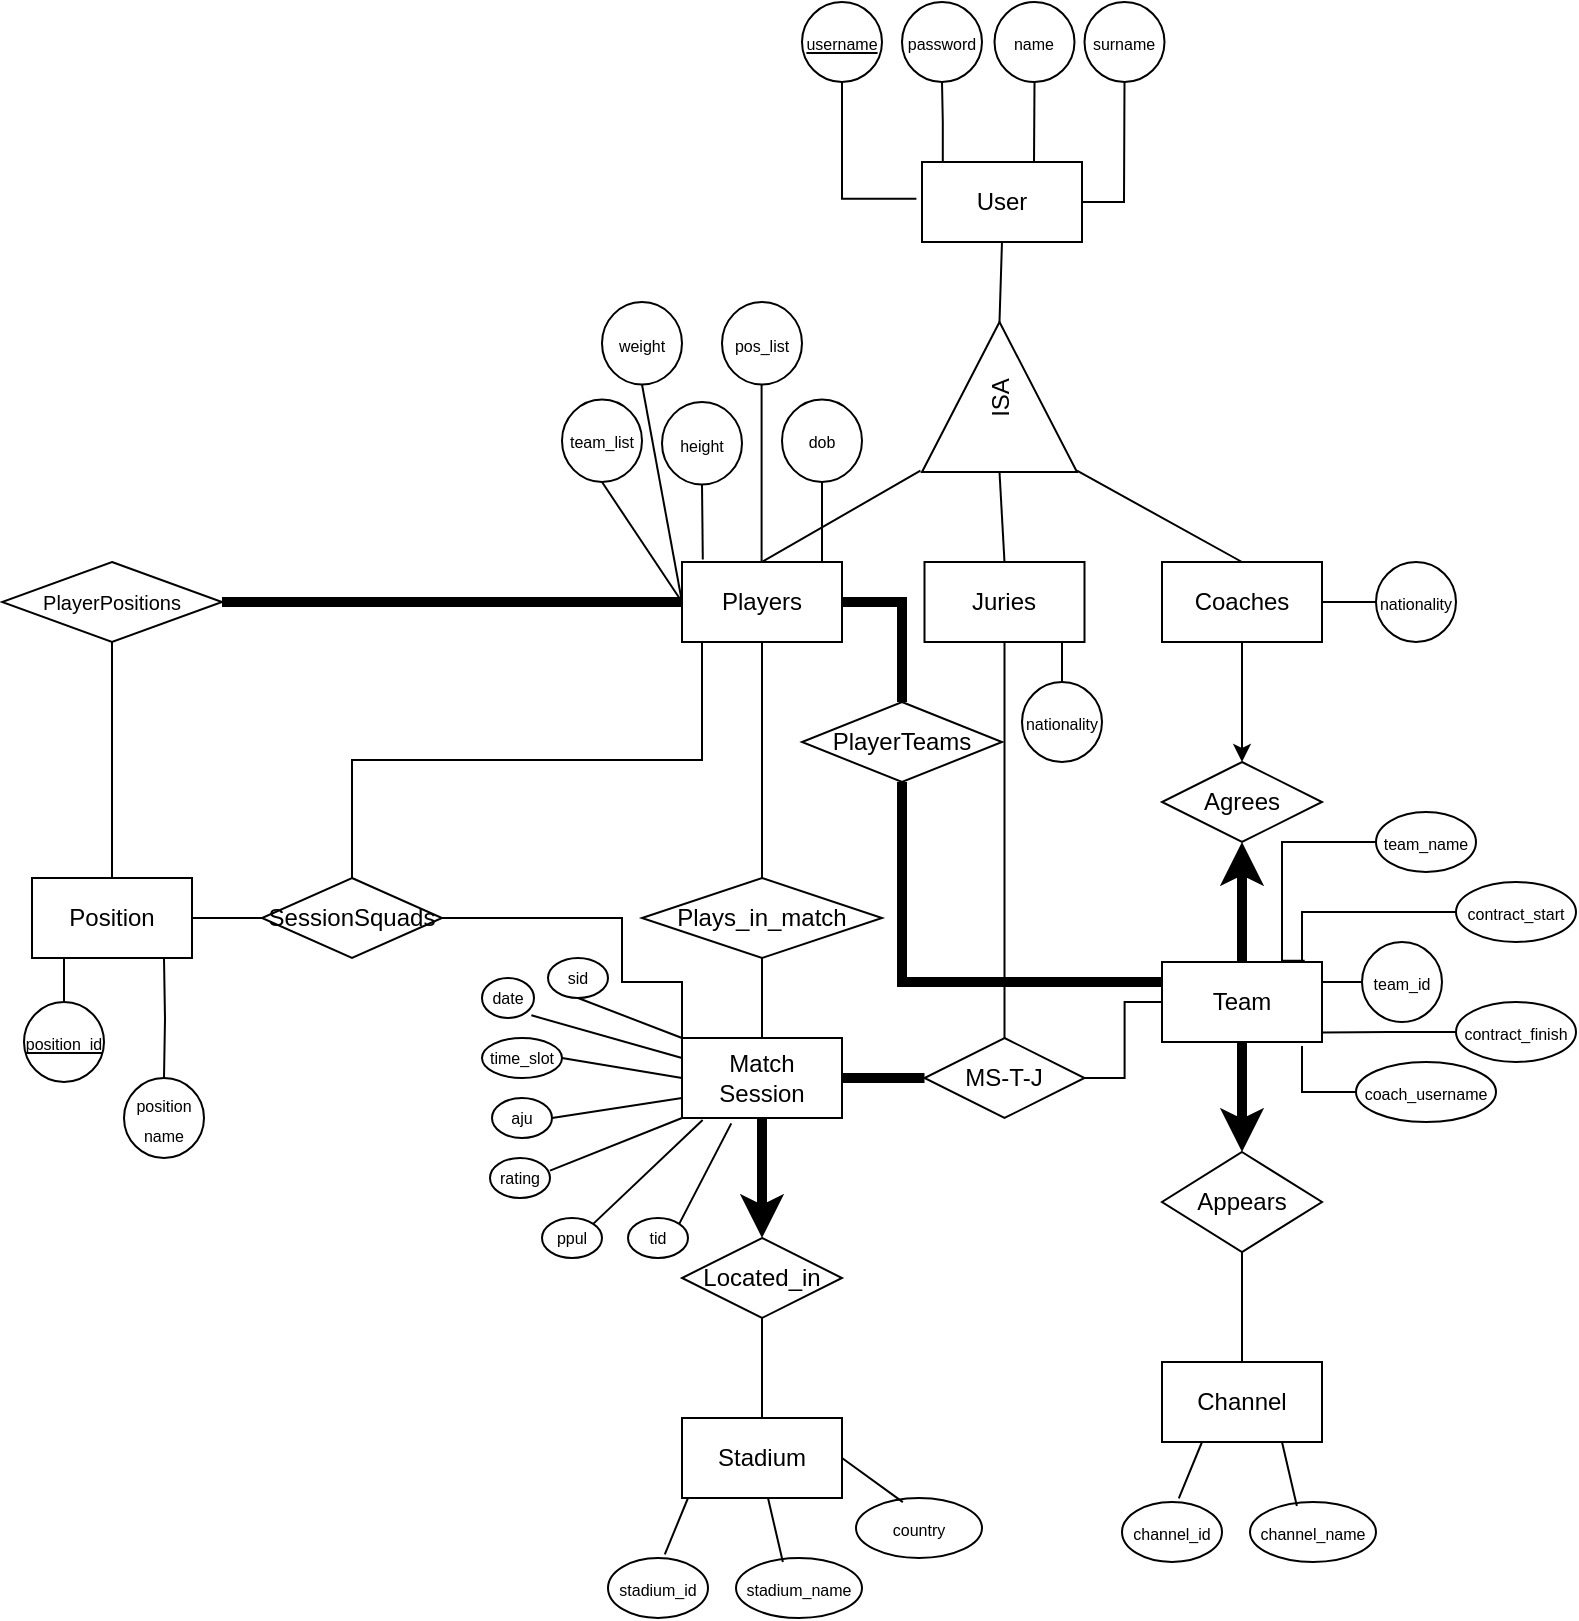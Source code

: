 <mxfile version="24.3.1" type="device">
  <diagram name="Sayfa -1" id="09cGcTuayJ8FmA4S7MyR">
    <mxGraphModel dx="1363" dy="964" grid="1" gridSize="10" guides="1" tooltips="1" connect="1" arrows="1" fold="1" page="1" pageScale="1" pageWidth="827" pageHeight="1169" math="0" shadow="0">
      <root>
        <mxCell id="0" />
        <mxCell id="1" parent="0" />
        <mxCell id="9A1M-4sTBxTM3sOWAQV7-59" value="" style="edgeStyle=orthogonalEdgeStyle;rounded=0;orthogonalLoop=1;jettySize=auto;html=1;endArrow=none;endFill=0;exitX=-0.035;exitY=0.46;exitDx=0;exitDy=0;exitPerimeter=0;" parent="1" source="9A1M-4sTBxTM3sOWAQV7-2" target="9A1M-4sTBxTM3sOWAQV7-58" edge="1">
          <mxGeometry relative="1" as="geometry">
            <mxPoint x="430" y="80" as="sourcePoint" />
          </mxGeometry>
        </mxCell>
        <mxCell id="9A1M-4sTBxTM3sOWAQV7-2" value="&lt;font style=&quot;font-size: 12px;&quot;&gt;User&lt;/font&gt;" style="rounded=0;whiteSpace=wrap;html=1;" parent="1" vertex="1">
          <mxGeometry x="470" y="80" width="80" height="40" as="geometry" />
        </mxCell>
        <mxCell id="9A1M-4sTBxTM3sOWAQV7-7" value="ISA" style="triangle;whiteSpace=wrap;html=1;rotation=-90;" parent="1" vertex="1">
          <mxGeometry x="471.25" y="158.75" width="75" height="77.5" as="geometry" />
        </mxCell>
        <mxCell id="mBqI3M3A36pS66uR8SRv-7" style="edgeStyle=orthogonalEdgeStyle;rounded=0;orthogonalLoop=1;jettySize=auto;html=1;exitX=1;exitY=0.5;exitDx=0;exitDy=0;entryX=0.5;entryY=0;entryDx=0;entryDy=0;endArrow=none;endFill=0;strokeWidth=5;" edge="1" parent="1" source="9A1M-4sTBxTM3sOWAQV7-8" target="mBqI3M3A36pS66uR8SRv-5">
          <mxGeometry relative="1" as="geometry" />
        </mxCell>
        <mxCell id="mBqI3M3A36pS66uR8SRv-9" style="edgeStyle=orthogonalEdgeStyle;rounded=0;orthogonalLoop=1;jettySize=auto;html=1;exitX=0;exitY=1;exitDx=0;exitDy=0;entryX=0.5;entryY=0;entryDx=0;entryDy=0;endArrow=none;endFill=0;" edge="1" parent="1" source="9A1M-4sTBxTM3sOWAQV7-8" target="9A1M-4sTBxTM3sOWAQV7-37">
          <mxGeometry relative="1" as="geometry">
            <Array as="points">
              <mxPoint x="360" y="320" />
              <mxPoint x="360" y="379" />
              <mxPoint x="185" y="379" />
            </Array>
          </mxGeometry>
        </mxCell>
        <mxCell id="9A1M-4sTBxTM3sOWAQV7-8" value="Players" style="rounded=0;whiteSpace=wrap;html=1;" parent="1" vertex="1">
          <mxGeometry x="350" y="280" width="80" height="40" as="geometry" />
        </mxCell>
        <mxCell id="9A1M-4sTBxTM3sOWAQV7-53" value="" style="edgeStyle=orthogonalEdgeStyle;rounded=0;orthogonalLoop=1;jettySize=auto;html=1;" parent="1" source="9A1M-4sTBxTM3sOWAQV7-9" target="9A1M-4sTBxTM3sOWAQV7-52" edge="1">
          <mxGeometry relative="1" as="geometry" />
        </mxCell>
        <mxCell id="9A1M-4sTBxTM3sOWAQV7-9" value="Coaches" style="rounded=0;whiteSpace=wrap;html=1;" parent="1" vertex="1">
          <mxGeometry x="590" y="280" width="80" height="40" as="geometry" />
        </mxCell>
        <mxCell id="9A1M-4sTBxTM3sOWAQV7-10" value="Juries" style="rounded=0;whiteSpace=wrap;html=1;" parent="1" vertex="1">
          <mxGeometry x="471.25" y="280" width="80" height="40" as="geometry" />
        </mxCell>
        <mxCell id="9A1M-4sTBxTM3sOWAQV7-12" value="Channel" style="rounded=0;whiteSpace=wrap;html=1;" parent="1" vertex="1">
          <mxGeometry x="590" y="680" width="80" height="40" as="geometry" />
        </mxCell>
        <mxCell id="9A1M-4sTBxTM3sOWAQV7-56" value="" style="edgeStyle=orthogonalEdgeStyle;rounded=0;orthogonalLoop=1;jettySize=auto;html=1;strokeWidth=5;" parent="1" source="9A1M-4sTBxTM3sOWAQV7-14" target="9A1M-4sTBxTM3sOWAQV7-55" edge="1">
          <mxGeometry relative="1" as="geometry" />
        </mxCell>
        <mxCell id="9A1M-4sTBxTM3sOWAQV7-14" value="Team" style="rounded=0;whiteSpace=wrap;html=1;" parent="1" vertex="1">
          <mxGeometry x="590" y="480" width="80" height="40" as="geometry" />
        </mxCell>
        <mxCell id="9A1M-4sTBxTM3sOWAQV7-67" value="" style="edgeStyle=orthogonalEdgeStyle;rounded=0;orthogonalLoop=1;jettySize=auto;html=1;endArrow=none;endFill=0;" parent="1" edge="1">
          <mxGeometry relative="1" as="geometry">
            <mxPoint x="41" y="478" as="sourcePoint" />
            <mxPoint x="41" y="538.0" as="targetPoint" />
          </mxGeometry>
        </mxCell>
        <mxCell id="9A1M-4sTBxTM3sOWAQV7-15" value="Position" style="rounded=0;whiteSpace=wrap;html=1;" parent="1" vertex="1">
          <mxGeometry x="25" y="438" width="80" height="40" as="geometry" />
        </mxCell>
        <mxCell id="9A1M-4sTBxTM3sOWAQV7-11" value="Match Session" style="rounded=0;whiteSpace=wrap;html=1;" parent="1" vertex="1">
          <mxGeometry x="350" y="518" width="80" height="40" as="geometry" />
        </mxCell>
        <mxCell id="9A1M-4sTBxTM3sOWAQV7-13" value="Stadium" style="rounded=0;whiteSpace=wrap;html=1;" parent="1" vertex="1">
          <mxGeometry x="350" y="708" width="80" height="40" as="geometry" />
        </mxCell>
        <mxCell id="9A1M-4sTBxTM3sOWAQV7-17" value="&lt;font style=&quot;font-size: 10px;&quot;&gt;PlayerPositions&lt;/font&gt;" style="shape=rhombus;perimeter=rhombusPerimeter;whiteSpace=wrap;html=1;align=center;" parent="1" vertex="1">
          <mxGeometry x="10" y="280" width="110" height="40" as="geometry" />
        </mxCell>
        <mxCell id="9A1M-4sTBxTM3sOWAQV7-19" value="" style="endArrow=none;html=1;rounded=0;entryX=0.5;entryY=1;entryDx=0;entryDy=0;" parent="1" source="9A1M-4sTBxTM3sOWAQV7-15" target="9A1M-4sTBxTM3sOWAQV7-17" edge="1">
          <mxGeometry width="50" height="50" relative="1" as="geometry">
            <mxPoint x="300" y="460" as="sourcePoint" />
            <mxPoint x="350" y="410" as="targetPoint" />
          </mxGeometry>
        </mxCell>
        <mxCell id="9A1M-4sTBxTM3sOWAQV7-21" value="" style="endArrow=none;html=1;rounded=0;entryX=1;entryY=0.5;entryDx=0;entryDy=0;exitX=0;exitY=0.5;exitDx=0;exitDy=0;strokeWidth=5;" parent="1" source="9A1M-4sTBxTM3sOWAQV7-8" target="9A1M-4sTBxTM3sOWAQV7-17" edge="1">
          <mxGeometry width="50" height="50" relative="1" as="geometry">
            <mxPoint x="410" y="460" as="sourcePoint" />
            <mxPoint x="460" y="410" as="targetPoint" />
          </mxGeometry>
        </mxCell>
        <mxCell id="9A1M-4sTBxTM3sOWAQV7-22" value="" style="endArrow=none;html=1;rounded=0;entryX=0.5;entryY=0;entryDx=0;entryDy=0;exitX=0.009;exitY=-0.01;exitDx=0;exitDy=0;exitPerimeter=0;" parent="1" source="9A1M-4sTBxTM3sOWAQV7-7" target="9A1M-4sTBxTM3sOWAQV7-8" edge="1">
          <mxGeometry width="50" height="50" relative="1" as="geometry">
            <mxPoint x="410" y="430" as="sourcePoint" />
            <mxPoint x="460" y="380" as="targetPoint" />
          </mxGeometry>
        </mxCell>
        <mxCell id="9A1M-4sTBxTM3sOWAQV7-23" value="" style="endArrow=none;html=1;rounded=0;entryX=0.5;entryY=0;entryDx=0;entryDy=0;exitX=0;exitY=0.5;exitDx=0;exitDy=0;" parent="1" source="9A1M-4sTBxTM3sOWAQV7-7" target="9A1M-4sTBxTM3sOWAQV7-10" edge="1">
          <mxGeometry width="50" height="50" relative="1" as="geometry">
            <mxPoint x="410" y="430" as="sourcePoint" />
            <mxPoint x="460" y="380" as="targetPoint" />
          </mxGeometry>
        </mxCell>
        <mxCell id="9A1M-4sTBxTM3sOWAQV7-26" value="" style="endArrow=none;html=1;rounded=0;entryX=0.5;entryY=0;entryDx=0;entryDy=0;exitX=0.009;exitY=1;exitDx=0;exitDy=0;exitPerimeter=0;" parent="1" source="9A1M-4sTBxTM3sOWAQV7-7" target="9A1M-4sTBxTM3sOWAQV7-9" edge="1">
          <mxGeometry width="50" height="50" relative="1" as="geometry">
            <mxPoint x="410" y="430" as="sourcePoint" />
            <mxPoint x="460" y="380" as="targetPoint" />
          </mxGeometry>
        </mxCell>
        <mxCell id="9A1M-4sTBxTM3sOWAQV7-27" value="" style="endArrow=none;html=1;rounded=0;entryX=0.5;entryY=1;entryDx=0;entryDy=0;exitX=1;exitY=0.5;exitDx=0;exitDy=0;" parent="1" source="9A1M-4sTBxTM3sOWAQV7-7" target="9A1M-4sTBxTM3sOWAQV7-2" edge="1">
          <mxGeometry width="50" height="50" relative="1" as="geometry">
            <mxPoint x="410" y="340" as="sourcePoint" />
            <mxPoint x="460" y="290" as="targetPoint" />
          </mxGeometry>
        </mxCell>
        <mxCell id="9A1M-4sTBxTM3sOWAQV7-29" value="Plays_in_match" style="shape=rhombus;perimeter=rhombusPerimeter;whiteSpace=wrap;html=1;align=center;" parent="1" vertex="1">
          <mxGeometry x="330" y="438" width="120" height="40" as="geometry" />
        </mxCell>
        <mxCell id="9A1M-4sTBxTM3sOWAQV7-31" value="" style="endArrow=none;html=1;rounded=0;exitX=0.5;exitY=0;exitDx=0;exitDy=0;" parent="1" source="9A1M-4sTBxTM3sOWAQV7-29" edge="1">
          <mxGeometry width="50" height="50" relative="1" as="geometry">
            <mxPoint x="365" y="380" as="sourcePoint" />
            <mxPoint x="390" y="320" as="targetPoint" />
          </mxGeometry>
        </mxCell>
        <mxCell id="9A1M-4sTBxTM3sOWAQV7-32" value="" style="endArrow=none;html=1;rounded=0;entryX=0.5;entryY=1;entryDx=0;entryDy=0;exitX=0.5;exitY=0;exitDx=0;exitDy=0;" parent="1" source="9A1M-4sTBxTM3sOWAQV7-11" target="9A1M-4sTBxTM3sOWAQV7-29" edge="1">
          <mxGeometry width="50" height="50" relative="1" as="geometry">
            <mxPoint x="280" y="498" as="sourcePoint" />
            <mxPoint x="330" y="448" as="targetPoint" />
          </mxGeometry>
        </mxCell>
        <mxCell id="9A1M-4sTBxTM3sOWAQV7-33" value="Located_in" style="shape=rhombus;perimeter=rhombusPerimeter;whiteSpace=wrap;html=1;align=center;" parent="1" vertex="1">
          <mxGeometry x="350" y="618" width="80" height="40" as="geometry" />
        </mxCell>
        <mxCell id="9A1M-4sTBxTM3sOWAQV7-35" value="" style="endArrow=classic;html=1;rounded=0;entryX=0.5;entryY=0;entryDx=0;entryDy=0;exitX=0.5;exitY=1;exitDx=0;exitDy=0;strokeWidth=5;" parent="1" source="9A1M-4sTBxTM3sOWAQV7-11" target="9A1M-4sTBxTM3sOWAQV7-33" edge="1">
          <mxGeometry width="50" height="50" relative="1" as="geometry">
            <mxPoint x="290" y="638" as="sourcePoint" />
            <mxPoint x="340" y="588" as="targetPoint" />
          </mxGeometry>
        </mxCell>
        <mxCell id="9A1M-4sTBxTM3sOWAQV7-36" value="" style="endArrow=none;html=1;rounded=0;entryX=0.5;entryY=0;entryDx=0;entryDy=0;exitX=0.5;exitY=1;exitDx=0;exitDy=0;" parent="1" source="9A1M-4sTBxTM3sOWAQV7-33" target="9A1M-4sTBxTM3sOWAQV7-13" edge="1">
          <mxGeometry width="50" height="50" relative="1" as="geometry">
            <mxPoint x="290" y="638" as="sourcePoint" />
            <mxPoint x="340" y="588" as="targetPoint" />
          </mxGeometry>
        </mxCell>
        <mxCell id="mBqI3M3A36pS66uR8SRv-10" style="edgeStyle=orthogonalEdgeStyle;rounded=0;orthogonalLoop=1;jettySize=auto;html=1;exitX=1;exitY=0.5;exitDx=0;exitDy=0;entryX=0;entryY=0;entryDx=0;entryDy=0;endArrow=none;endFill=0;" edge="1" parent="1" source="9A1M-4sTBxTM3sOWAQV7-37" target="9A1M-4sTBxTM3sOWAQV7-11">
          <mxGeometry relative="1" as="geometry">
            <Array as="points">
              <mxPoint x="320" y="458" />
              <mxPoint x="320" y="490" />
              <mxPoint x="350" y="490" />
            </Array>
          </mxGeometry>
        </mxCell>
        <mxCell id="9A1M-4sTBxTM3sOWAQV7-37" value="SessionSquads" style="shape=rhombus;perimeter=rhombusPerimeter;whiteSpace=wrap;html=1;align=center;" parent="1" vertex="1">
          <mxGeometry x="140" y="438" width="90" height="40" as="geometry" />
        </mxCell>
        <mxCell id="9A1M-4sTBxTM3sOWAQV7-43" value="" style="endArrow=none;html=1;rounded=0;entryX=1;entryY=0.5;entryDx=0;entryDy=0;exitX=0;exitY=0.5;exitDx=0;exitDy=0;" parent="1" source="9A1M-4sTBxTM3sOWAQV7-37" target="9A1M-4sTBxTM3sOWAQV7-15" edge="1">
          <mxGeometry width="50" height="50" relative="1" as="geometry">
            <mxPoint x="260" y="548" as="sourcePoint" />
            <mxPoint x="310" y="498" as="targetPoint" />
          </mxGeometry>
        </mxCell>
        <mxCell id="mBqI3M3A36pS66uR8SRv-4" style="edgeStyle=orthogonalEdgeStyle;rounded=0;orthogonalLoop=1;jettySize=auto;html=1;exitX=1;exitY=0.5;exitDx=0;exitDy=0;entryX=0;entryY=0.5;entryDx=0;entryDy=0;endArrow=none;endFill=0;" edge="1" parent="1" source="9A1M-4sTBxTM3sOWAQV7-44" target="9A1M-4sTBxTM3sOWAQV7-14">
          <mxGeometry relative="1" as="geometry" />
        </mxCell>
        <mxCell id="9A1M-4sTBxTM3sOWAQV7-44" value="MS-T-J" style="rhombus;whiteSpace=wrap;html=1;rounded=0;" parent="1" vertex="1">
          <mxGeometry x="471.25" y="518" width="80" height="40" as="geometry" />
        </mxCell>
        <mxCell id="9A1M-4sTBxTM3sOWAQV7-50" value="" style="endArrow=none;html=1;rounded=0;entryX=0.5;entryY=1;entryDx=0;entryDy=0;exitX=0.5;exitY=0;exitDx=0;exitDy=0;" parent="1" source="9A1M-4sTBxTM3sOWAQV7-44" target="9A1M-4sTBxTM3sOWAQV7-10" edge="1">
          <mxGeometry width="50" height="50" relative="1" as="geometry">
            <mxPoint x="400" y="470" as="sourcePoint" />
            <mxPoint x="450" y="420" as="targetPoint" />
          </mxGeometry>
        </mxCell>
        <mxCell id="9A1M-4sTBxTM3sOWAQV7-51" value="" style="endArrow=none;html=1;rounded=0;entryX=0;entryY=0.5;entryDx=0;entryDy=0;exitX=1;exitY=0.5;exitDx=0;exitDy=0;strokeWidth=5;" parent="1" source="9A1M-4sTBxTM3sOWAQV7-11" target="9A1M-4sTBxTM3sOWAQV7-44" edge="1">
          <mxGeometry width="50" height="50" relative="1" as="geometry">
            <mxPoint x="400" y="508" as="sourcePoint" />
            <mxPoint x="450" y="458" as="targetPoint" />
          </mxGeometry>
        </mxCell>
        <mxCell id="9A1M-4sTBxTM3sOWAQV7-52" value="Agrees" style="rhombus;whiteSpace=wrap;html=1;rounded=0;" parent="1" vertex="1">
          <mxGeometry x="590" y="380" width="80" height="40" as="geometry" />
        </mxCell>
        <mxCell id="9A1M-4sTBxTM3sOWAQV7-54" value="" style="endArrow=classic;html=1;rounded=0;entryX=0.5;entryY=1;entryDx=0;entryDy=0;strokeWidth=5;" parent="1" source="9A1M-4sTBxTM3sOWAQV7-14" target="9A1M-4sTBxTM3sOWAQV7-52" edge="1">
          <mxGeometry width="50" height="50" relative="1" as="geometry">
            <mxPoint x="450" y="490" as="sourcePoint" />
            <mxPoint x="500" y="440" as="targetPoint" />
          </mxGeometry>
        </mxCell>
        <mxCell id="9A1M-4sTBxTM3sOWAQV7-55" value="Appears" style="rhombus;whiteSpace=wrap;html=1;rounded=0;" parent="1" vertex="1">
          <mxGeometry x="590" y="575" width="80" height="50" as="geometry" />
        </mxCell>
        <mxCell id="9A1M-4sTBxTM3sOWAQV7-57" value="" style="endArrow=none;html=1;rounded=0;entryX=0.5;entryY=1;entryDx=0;entryDy=0;exitX=0.5;exitY=0;exitDx=0;exitDy=0;" parent="1" source="9A1M-4sTBxTM3sOWAQV7-12" target="9A1M-4sTBxTM3sOWAQV7-55" edge="1">
          <mxGeometry width="50" height="50" relative="1" as="geometry">
            <mxPoint x="450" y="650" as="sourcePoint" />
            <mxPoint x="500" y="600" as="targetPoint" />
          </mxGeometry>
        </mxCell>
        <mxCell id="9A1M-4sTBxTM3sOWAQV7-58" value="&lt;font style=&quot;font-size: 8px;&quot;&gt;&lt;u&gt;username&lt;/u&gt;&lt;/font&gt;" style="ellipse;whiteSpace=wrap;html=1;rounded=0;" parent="1" vertex="1">
          <mxGeometry x="410" width="40" height="40" as="geometry" />
        </mxCell>
        <mxCell id="9A1M-4sTBxTM3sOWAQV7-60" value="" style="edgeStyle=orthogonalEdgeStyle;rounded=0;orthogonalLoop=1;jettySize=auto;html=1;endArrow=none;endFill=0;exitX=0.13;exitY=0;exitDx=0;exitDy=0;exitPerimeter=0;" parent="1" source="9A1M-4sTBxTM3sOWAQV7-2" target="9A1M-4sTBxTM3sOWAQV7-61" edge="1">
          <mxGeometry relative="1" as="geometry">
            <mxPoint x="430" y="80" as="sourcePoint" />
          </mxGeometry>
        </mxCell>
        <mxCell id="9A1M-4sTBxTM3sOWAQV7-61" value="&lt;span style=&quot;font-size: 8px;&quot;&gt;password&lt;/span&gt;" style="ellipse;whiteSpace=wrap;html=1;rounded=0;" parent="1" vertex="1">
          <mxGeometry x="460" width="40" height="40" as="geometry" />
        </mxCell>
        <mxCell id="9A1M-4sTBxTM3sOWAQV7-62" value="" style="edgeStyle=orthogonalEdgeStyle;rounded=0;orthogonalLoop=1;jettySize=auto;html=1;endArrow=none;endFill=0;exitX=1;exitY=0.5;exitDx=0;exitDy=0;" parent="1" source="9A1M-4sTBxTM3sOWAQV7-2" target="9A1M-4sTBxTM3sOWAQV7-63" edge="1">
          <mxGeometry relative="1" as="geometry">
            <mxPoint x="571.25" y="80" as="sourcePoint" />
            <Array as="points">
              <mxPoint x="571" y="100" />
            </Array>
          </mxGeometry>
        </mxCell>
        <mxCell id="9A1M-4sTBxTM3sOWAQV7-63" value="&lt;span style=&quot;font-size: 8px;&quot;&gt;surname&lt;/span&gt;" style="ellipse;whiteSpace=wrap;html=1;rounded=0;" parent="1" vertex="1">
          <mxGeometry x="551.25" width="40" height="40" as="geometry" />
        </mxCell>
        <mxCell id="9A1M-4sTBxTM3sOWAQV7-64" value="&lt;font style=&quot;font-size: 8px;&quot;&gt;name&lt;/font&gt;" style="ellipse;whiteSpace=wrap;html=1;rounded=0;" parent="1" vertex="1">
          <mxGeometry x="506.25" width="40" height="40" as="geometry" />
        </mxCell>
        <mxCell id="9A1M-4sTBxTM3sOWAQV7-65" value="" style="endArrow=none;html=1;rounded=0;entryX=0.5;entryY=1;entryDx=0;entryDy=0;" parent="1" target="9A1M-4sTBxTM3sOWAQV7-64" edge="1">
          <mxGeometry width="50" height="50" relative="1" as="geometry">
            <mxPoint x="526" y="80" as="sourcePoint" />
            <mxPoint x="560" y="50" as="targetPoint" />
          </mxGeometry>
        </mxCell>
        <mxCell id="9A1M-4sTBxTM3sOWAQV7-66" value="&lt;u&gt;&lt;font style=&quot;font-size: 8px;&quot;&gt;position_id&lt;/font&gt;&lt;/u&gt;" style="ellipse;whiteSpace=wrap;html=1;rounded=0;" parent="1" vertex="1">
          <mxGeometry x="21" y="500" width="40" height="40" as="geometry" />
        </mxCell>
        <mxCell id="9A1M-4sTBxTM3sOWAQV7-68" value="" style="edgeStyle=orthogonalEdgeStyle;rounded=0;orthogonalLoop=1;jettySize=auto;html=1;endArrow=none;endFill=0;" parent="1" target="9A1M-4sTBxTM3sOWAQV7-69" edge="1">
          <mxGeometry relative="1" as="geometry">
            <mxPoint x="91" y="478" as="sourcePoint" />
          </mxGeometry>
        </mxCell>
        <mxCell id="9A1M-4sTBxTM3sOWAQV7-69" value="&lt;font style=&quot;font-size: 8px;&quot;&gt;position&lt;/font&gt;&lt;div&gt;&lt;font style=&quot;font-size: 8px;&quot;&gt;name&lt;/font&gt;&lt;/div&gt;" style="ellipse;whiteSpace=wrap;html=1;rounded=0;" parent="1" vertex="1">
          <mxGeometry x="71" y="538" width="40" height="40" as="geometry" />
        </mxCell>
        <mxCell id="9A1M-4sTBxTM3sOWAQV7-74" value="" style="edgeStyle=orthogonalEdgeStyle;rounded=0;orthogonalLoop=1;jettySize=auto;html=1;endArrow=none;endFill=0;" parent="1" source="9A1M-4sTBxTM3sOWAQV7-73" edge="1">
          <mxGeometry relative="1" as="geometry">
            <mxPoint x="540" y="320" as="targetPoint" />
          </mxGeometry>
        </mxCell>
        <mxCell id="9A1M-4sTBxTM3sOWAQV7-73" value="&lt;font style=&quot;font-size: 8px;&quot;&gt;nationality&lt;/font&gt;" style="ellipse;whiteSpace=wrap;html=1;" parent="1" vertex="1">
          <mxGeometry x="520" y="340" width="40" height="40" as="geometry" />
        </mxCell>
        <mxCell id="9A1M-4sTBxTM3sOWAQV7-75" value="" style="edgeStyle=orthogonalEdgeStyle;rounded=0;orthogonalLoop=1;jettySize=auto;html=1;endArrow=none;endFill=0;entryX=1;entryY=0.5;entryDx=0;entryDy=0;exitX=0;exitY=0.5;exitDx=0;exitDy=0;" parent="1" source="9A1M-4sTBxTM3sOWAQV7-76" target="9A1M-4sTBxTM3sOWAQV7-9" edge="1">
          <mxGeometry relative="1" as="geometry">
            <mxPoint x="717" y="260" as="targetPoint" />
            <mxPoint x="680" y="240" as="sourcePoint" />
            <Array as="points">
              <mxPoint x="680" y="300" />
              <mxPoint x="680" y="300" />
            </Array>
          </mxGeometry>
        </mxCell>
        <mxCell id="9A1M-4sTBxTM3sOWAQV7-76" value="&lt;font style=&quot;font-size: 8px;&quot;&gt;nationality&lt;/font&gt;" style="ellipse;whiteSpace=wrap;html=1;" parent="1" vertex="1">
          <mxGeometry x="697" y="280" width="40" height="40" as="geometry" />
        </mxCell>
        <mxCell id="9A1M-4sTBxTM3sOWAQV7-77" value="&lt;font style=&quot;font-size: 8px;&quot;&gt;height&lt;/font&gt;" style="ellipse;whiteSpace=wrap;html=1;" parent="1" vertex="1">
          <mxGeometry x="340" y="200" width="40" height="41.25" as="geometry" />
        </mxCell>
        <mxCell id="9A1M-4sTBxTM3sOWAQV7-78" value="" style="endArrow=none;html=1;rounded=0;entryX=0.5;entryY=1;entryDx=0;entryDy=0;exitX=0.13;exitY=-0.03;exitDx=0;exitDy=0;exitPerimeter=0;" parent="1" source="9A1M-4sTBxTM3sOWAQV7-8" target="9A1M-4sTBxTM3sOWAQV7-77" edge="1">
          <mxGeometry width="50" height="50" relative="1" as="geometry">
            <mxPoint x="360" y="277" as="sourcePoint" />
            <mxPoint x="450" y="240" as="targetPoint" />
          </mxGeometry>
        </mxCell>
        <mxCell id="9A1M-4sTBxTM3sOWAQV7-79" value="&lt;font style=&quot;font-size: 8px;&quot;&gt;weight&lt;/font&gt;" style="ellipse;whiteSpace=wrap;html=1;" parent="1" vertex="1">
          <mxGeometry x="310" y="150" width="40" height="41.25" as="geometry" />
        </mxCell>
        <mxCell id="9A1M-4sTBxTM3sOWAQV7-80" value="" style="endArrow=none;html=1;rounded=0;entryX=0.5;entryY=1;entryDx=0;entryDy=0;exitX=0;exitY=0.5;exitDx=0;exitDy=0;" parent="1" source="9A1M-4sTBxTM3sOWAQV7-8" target="9A1M-4sTBxTM3sOWAQV7-79" edge="1">
          <mxGeometry width="50" height="50" relative="1" as="geometry">
            <mxPoint x="340" y="270" as="sourcePoint" />
            <mxPoint x="490" y="240" as="targetPoint" />
          </mxGeometry>
        </mxCell>
        <mxCell id="9A1M-4sTBxTM3sOWAQV7-81" value="&lt;font style=&quot;font-size: 8px;&quot;&gt;dob&lt;/font&gt;" style="ellipse;whiteSpace=wrap;html=1;" parent="1" vertex="1">
          <mxGeometry x="400" y="198.75" width="40" height="41.25" as="geometry" />
        </mxCell>
        <mxCell id="9A1M-4sTBxTM3sOWAQV7-82" value="" style="endArrow=none;html=1;rounded=0;entryX=0.5;entryY=1;entryDx=0;entryDy=0;" parent="1" target="9A1M-4sTBxTM3sOWAQV7-81" edge="1">
          <mxGeometry width="50" height="50" relative="1" as="geometry">
            <mxPoint x="420" y="280" as="sourcePoint" />
            <mxPoint x="580" y="280" as="targetPoint" />
          </mxGeometry>
        </mxCell>
        <mxCell id="9A1M-4sTBxTM3sOWAQV7-83" value="&lt;font style=&quot;font-size: 8px;&quot;&gt;pos_list&lt;/font&gt;" style="ellipse;whiteSpace=wrap;html=1;" parent="1" vertex="1">
          <mxGeometry x="370" y="150" width="40" height="41.25" as="geometry" />
        </mxCell>
        <mxCell id="9A1M-4sTBxTM3sOWAQV7-84" value="" style="endArrow=none;html=1;rounded=0;entryX=0.5;entryY=1;entryDx=0;entryDy=0;exitX=0.5;exitY=0;exitDx=0;exitDy=0;" parent="1" edge="1">
          <mxGeometry width="50" height="50" relative="1" as="geometry">
            <mxPoint x="389.8" y="280" as="sourcePoint" />
            <mxPoint x="389.8" y="191.25" as="targetPoint" />
          </mxGeometry>
        </mxCell>
        <mxCell id="9A1M-4sTBxTM3sOWAQV7-85" value="&lt;font style=&quot;font-size: 8px;&quot;&gt;team_list&lt;/font&gt;" style="ellipse;whiteSpace=wrap;html=1;" parent="1" vertex="1">
          <mxGeometry x="290" y="198.75" width="40" height="41.25" as="geometry" />
        </mxCell>
        <mxCell id="9A1M-4sTBxTM3sOWAQV7-86" value="" style="endArrow=none;html=1;rounded=0;entryX=0.5;entryY=1;entryDx=0;entryDy=0;" parent="1" target="9A1M-4sTBxTM3sOWAQV7-85" edge="1">
          <mxGeometry width="50" height="50" relative="1" as="geometry">
            <mxPoint x="350" y="300" as="sourcePoint" />
            <mxPoint x="490" y="280" as="targetPoint" />
          </mxGeometry>
        </mxCell>
        <mxCell id="9A1M-4sTBxTM3sOWAQV7-87" value="&lt;font style=&quot;font-size: 8px;&quot;&gt;team_id&lt;/font&gt;" style="ellipse;whiteSpace=wrap;html=1;aspect=fixed;" parent="1" vertex="1">
          <mxGeometry x="690" y="470" width="40" height="40" as="geometry" />
        </mxCell>
        <mxCell id="9A1M-4sTBxTM3sOWAQV7-89" value="&lt;font style=&quot;font-size: 8px;&quot;&gt;team_name&lt;/font&gt;" style="ellipse;whiteSpace=wrap;html=1;" parent="1" vertex="1">
          <mxGeometry x="697" y="405" width="50" height="30" as="geometry" />
        </mxCell>
        <mxCell id="9A1M-4sTBxTM3sOWAQV7-94" style="edgeStyle=orthogonalEdgeStyle;rounded=0;orthogonalLoop=1;jettySize=auto;html=1;exitX=0;exitY=0.5;exitDx=0;exitDy=0;entryX=1;entryY=0;entryDx=0;entryDy=0;endArrow=none;endFill=0;" parent="1" source="9A1M-4sTBxTM3sOWAQV7-90" target="9A1M-4sTBxTM3sOWAQV7-14" edge="1">
          <mxGeometry relative="1" as="geometry">
            <Array as="points">
              <mxPoint x="660" y="455" />
              <mxPoint x="660" y="480" />
            </Array>
          </mxGeometry>
        </mxCell>
        <mxCell id="9A1M-4sTBxTM3sOWAQV7-90" value="&lt;font style=&quot;font-size: 8px;&quot;&gt;contract_start&lt;/font&gt;" style="ellipse;whiteSpace=wrap;html=1;" parent="1" vertex="1">
          <mxGeometry x="737" y="440" width="60" height="30" as="geometry" />
        </mxCell>
        <mxCell id="9A1M-4sTBxTM3sOWAQV7-91" value="&lt;font style=&quot;font-size: 8px;&quot;&gt;contract_finish&lt;/font&gt;" style="ellipse;whiteSpace=wrap;html=1;" parent="1" vertex="1">
          <mxGeometry x="737" y="500" width="60" height="30" as="geometry" />
        </mxCell>
        <mxCell id="9A1M-4sTBxTM3sOWAQV7-92" value="&lt;font style=&quot;font-size: 8px;&quot;&gt;coach_username&lt;/font&gt;" style="ellipse;whiteSpace=wrap;html=1;" parent="1" vertex="1">
          <mxGeometry x="687" y="530" width="70" height="30" as="geometry" />
        </mxCell>
        <mxCell id="9A1M-4sTBxTM3sOWAQV7-93" style="edgeStyle=orthogonalEdgeStyle;rounded=0;orthogonalLoop=1;jettySize=auto;html=1;entryX=0.892;entryY=-0.017;entryDx=0;entryDy=0;entryPerimeter=0;endArrow=none;endFill=0;" parent="1" source="9A1M-4sTBxTM3sOWAQV7-89" target="9A1M-4sTBxTM3sOWAQV7-14" edge="1">
          <mxGeometry relative="1" as="geometry">
            <Array as="points">
              <mxPoint x="650" y="420" />
              <mxPoint x="650" y="479" />
            </Array>
          </mxGeometry>
        </mxCell>
        <mxCell id="9A1M-4sTBxTM3sOWAQV7-96" style="edgeStyle=orthogonalEdgeStyle;rounded=0;orthogonalLoop=1;jettySize=auto;html=1;exitX=0;exitY=0.5;exitDx=0;exitDy=0;entryX=1;entryY=0.25;entryDx=0;entryDy=0;endArrow=none;endFill=0;" parent="1" source="9A1M-4sTBxTM3sOWAQV7-87" target="9A1M-4sTBxTM3sOWAQV7-14" edge="1">
          <mxGeometry relative="1" as="geometry" />
        </mxCell>
        <mxCell id="9A1M-4sTBxTM3sOWAQV7-97" style="edgeStyle=orthogonalEdgeStyle;rounded=0;orthogonalLoop=1;jettySize=auto;html=1;entryX=1.005;entryY=0.88;entryDx=0;entryDy=0;entryPerimeter=0;endArrow=none;endFill=0;" parent="1" source="9A1M-4sTBxTM3sOWAQV7-91" target="9A1M-4sTBxTM3sOWAQV7-14" edge="1">
          <mxGeometry relative="1" as="geometry" />
        </mxCell>
        <mxCell id="9A1M-4sTBxTM3sOWAQV7-98" style="edgeStyle=orthogonalEdgeStyle;rounded=0;orthogonalLoop=1;jettySize=auto;html=1;entryX=0.875;entryY=1.05;entryDx=0;entryDy=0;entryPerimeter=0;endArrow=none;endFill=0;" parent="1" source="9A1M-4sTBxTM3sOWAQV7-92" target="9A1M-4sTBxTM3sOWAQV7-14" edge="1">
          <mxGeometry relative="1" as="geometry" />
        </mxCell>
        <mxCell id="9A1M-4sTBxTM3sOWAQV7-99" value="&lt;font style=&quot;font-size: 8px;&quot;&gt;channel_id&lt;/font&gt;" style="ellipse;whiteSpace=wrap;html=1;" parent="1" vertex="1">
          <mxGeometry x="570" y="750" width="50" height="30" as="geometry" />
        </mxCell>
        <mxCell id="9A1M-4sTBxTM3sOWAQV7-100" value="&lt;font style=&quot;font-size: 8px;&quot;&gt;channel_name&lt;/font&gt;" style="ellipse;whiteSpace=wrap;html=1;" parent="1" vertex="1">
          <mxGeometry x="634" y="750" width="63" height="30" as="geometry" />
        </mxCell>
        <mxCell id="9A1M-4sTBxTM3sOWAQV7-103" value="" style="endArrow=none;html=1;rounded=0;entryX=0.25;entryY=1;entryDx=0;entryDy=0;exitX=0.568;exitY=-0.059;exitDx=0;exitDy=0;exitPerimeter=0;" parent="1" source="9A1M-4sTBxTM3sOWAQV7-99" target="9A1M-4sTBxTM3sOWAQV7-12" edge="1">
          <mxGeometry width="50" height="50" relative="1" as="geometry">
            <mxPoint x="530" y="740" as="sourcePoint" />
            <mxPoint x="580" y="690" as="targetPoint" />
          </mxGeometry>
        </mxCell>
        <mxCell id="9A1M-4sTBxTM3sOWAQV7-104" value="" style="endArrow=none;html=1;rounded=0;entryX=0.75;entryY=1;entryDx=0;entryDy=0;exitX=0.372;exitY=0.068;exitDx=0;exitDy=0;exitPerimeter=0;" parent="1" source="9A1M-4sTBxTM3sOWAQV7-100" target="9A1M-4sTBxTM3sOWAQV7-12" edge="1">
          <mxGeometry width="50" height="50" relative="1" as="geometry">
            <mxPoint x="530" y="740" as="sourcePoint" />
            <mxPoint x="580" y="690" as="targetPoint" />
          </mxGeometry>
        </mxCell>
        <mxCell id="9A1M-4sTBxTM3sOWAQV7-105" value="&lt;font style=&quot;font-size: 8px;&quot;&gt;stadium_id&lt;/font&gt;" style="ellipse;whiteSpace=wrap;html=1;" parent="1" vertex="1">
          <mxGeometry x="313" y="778" width="50" height="30" as="geometry" />
        </mxCell>
        <mxCell id="9A1M-4sTBxTM3sOWAQV7-106" value="&lt;font style=&quot;font-size: 8px;&quot;&gt;stadium_name&lt;/font&gt;" style="ellipse;whiteSpace=wrap;html=1;" parent="1" vertex="1">
          <mxGeometry x="377" y="778" width="63" height="30" as="geometry" />
        </mxCell>
        <mxCell id="9A1M-4sTBxTM3sOWAQV7-107" value="" style="endArrow=none;html=1;rounded=0;entryX=0.25;entryY=1;entryDx=0;entryDy=0;exitX=0.568;exitY=-0.059;exitDx=0;exitDy=0;exitPerimeter=0;" parent="1" source="9A1M-4sTBxTM3sOWAQV7-105" edge="1">
          <mxGeometry width="50" height="50" relative="1" as="geometry">
            <mxPoint x="273" y="768" as="sourcePoint" />
            <mxPoint x="353" y="748" as="targetPoint" />
          </mxGeometry>
        </mxCell>
        <mxCell id="9A1M-4sTBxTM3sOWAQV7-108" value="" style="endArrow=none;html=1;rounded=0;entryX=0.75;entryY=1;entryDx=0;entryDy=0;exitX=0.372;exitY=0.068;exitDx=0;exitDy=0;exitPerimeter=0;" parent="1" source="9A1M-4sTBxTM3sOWAQV7-106" edge="1">
          <mxGeometry width="50" height="50" relative="1" as="geometry">
            <mxPoint x="273" y="768" as="sourcePoint" />
            <mxPoint x="393" y="748" as="targetPoint" />
          </mxGeometry>
        </mxCell>
        <mxCell id="9A1M-4sTBxTM3sOWAQV7-109" value="&lt;span style=&quot;font-size: 8px;&quot;&gt;country&lt;/span&gt;" style="ellipse;whiteSpace=wrap;html=1;" parent="1" vertex="1">
          <mxGeometry x="437" y="748" width="63" height="30" as="geometry" />
        </mxCell>
        <mxCell id="9A1M-4sTBxTM3sOWAQV7-110" value="" style="endArrow=none;html=1;rounded=0;entryX=1;entryY=0.5;entryDx=0;entryDy=0;exitX=0.372;exitY=0.068;exitDx=0;exitDy=0;exitPerimeter=0;" parent="1" source="9A1M-4sTBxTM3sOWAQV7-109" target="9A1M-4sTBxTM3sOWAQV7-13" edge="1">
          <mxGeometry width="50" height="50" relative="1" as="geometry">
            <mxPoint x="333" y="738" as="sourcePoint" />
            <mxPoint x="453" y="718" as="targetPoint" />
          </mxGeometry>
        </mxCell>
        <mxCell id="9A1M-4sTBxTM3sOWAQV7-111" value="date" style="ellipse;whiteSpace=wrap;html=1;fontSize=8;" parent="1" vertex="1">
          <mxGeometry x="250" y="488" width="26" height="20" as="geometry" />
        </mxCell>
        <mxCell id="9A1M-4sTBxTM3sOWAQV7-112" value="time_slot" style="ellipse;whiteSpace=wrap;html=1;fontSize=8;" parent="1" vertex="1">
          <mxGeometry x="250" y="518" width="40" height="20" as="geometry" />
        </mxCell>
        <mxCell id="9A1M-4sTBxTM3sOWAQV7-113" value="rating" style="ellipse;whiteSpace=wrap;html=1;fontSize=8;" parent="1" vertex="1">
          <mxGeometry x="254" y="578" width="30" height="20" as="geometry" />
        </mxCell>
        <mxCell id="9A1M-4sTBxTM3sOWAQV7-115" value="aju" style="ellipse;whiteSpace=wrap;html=1;fontSize=8;" parent="1" vertex="1">
          <mxGeometry x="255" y="548" width="30" height="20" as="geometry" />
        </mxCell>
        <mxCell id="9A1M-4sTBxTM3sOWAQV7-116" value="ppul" style="ellipse;whiteSpace=wrap;html=1;fontSize=8;" parent="1" vertex="1">
          <mxGeometry x="280" y="608" width="30" height="20" as="geometry" />
        </mxCell>
        <mxCell id="9A1M-4sTBxTM3sOWAQV7-117" value="sid" style="ellipse;whiteSpace=wrap;html=1;fontSize=8;" parent="1" vertex="1">
          <mxGeometry x="283" y="478" width="30" height="20" as="geometry" />
        </mxCell>
        <mxCell id="9A1M-4sTBxTM3sOWAQV7-118" value="tid" style="ellipse;whiteSpace=wrap;html=1;fontSize=8;" parent="1" vertex="1">
          <mxGeometry x="323" y="608" width="30" height="20" as="geometry" />
        </mxCell>
        <mxCell id="9A1M-4sTBxTM3sOWAQV7-119" value="" style="endArrow=none;html=1;rounded=0;entryX=0.5;entryY=1;entryDx=0;entryDy=0;exitX=0;exitY=0;exitDx=0;exitDy=0;" parent="1" source="9A1M-4sTBxTM3sOWAQV7-11" target="9A1M-4sTBxTM3sOWAQV7-117" edge="1">
          <mxGeometry width="50" height="50" relative="1" as="geometry">
            <mxPoint x="390" y="578" as="sourcePoint" />
            <mxPoint x="440" y="528" as="targetPoint" />
          </mxGeometry>
        </mxCell>
        <mxCell id="9A1M-4sTBxTM3sOWAQV7-120" value="" style="endArrow=none;html=1;rounded=0;entryX=0.949;entryY=0.933;entryDx=0;entryDy=0;entryPerimeter=0;exitX=0;exitY=0.25;exitDx=0;exitDy=0;" parent="1" source="9A1M-4sTBxTM3sOWAQV7-11" target="9A1M-4sTBxTM3sOWAQV7-111" edge="1">
          <mxGeometry width="50" height="50" relative="1" as="geometry">
            <mxPoint x="390" y="578" as="sourcePoint" />
            <mxPoint x="440" y="528" as="targetPoint" />
          </mxGeometry>
        </mxCell>
        <mxCell id="9A1M-4sTBxTM3sOWAQV7-122" value="" style="endArrow=none;html=1;rounded=0;entryX=1;entryY=0.5;entryDx=0;entryDy=0;exitX=0;exitY=0.5;exitDx=0;exitDy=0;" parent="1" source="9A1M-4sTBxTM3sOWAQV7-11" target="9A1M-4sTBxTM3sOWAQV7-112" edge="1">
          <mxGeometry width="50" height="50" relative="1" as="geometry">
            <mxPoint x="390" y="578" as="sourcePoint" />
            <mxPoint x="440" y="528" as="targetPoint" />
          </mxGeometry>
        </mxCell>
        <mxCell id="9A1M-4sTBxTM3sOWAQV7-126" value="" style="endArrow=none;html=1;rounded=0;entryX=1;entryY=0.5;entryDx=0;entryDy=0;exitX=0;exitY=0.75;exitDx=0;exitDy=0;" parent="1" source="9A1M-4sTBxTM3sOWAQV7-11" target="9A1M-4sTBxTM3sOWAQV7-115" edge="1">
          <mxGeometry width="50" height="50" relative="1" as="geometry">
            <mxPoint x="390" y="578" as="sourcePoint" />
            <mxPoint x="440" y="528" as="targetPoint" />
          </mxGeometry>
        </mxCell>
        <mxCell id="9A1M-4sTBxTM3sOWAQV7-127" value="" style="endArrow=none;html=1;rounded=0;entryX=1;entryY=0.317;entryDx=0;entryDy=0;entryPerimeter=0;exitX=0;exitY=1;exitDx=0;exitDy=0;" parent="1" source="9A1M-4sTBxTM3sOWAQV7-11" target="9A1M-4sTBxTM3sOWAQV7-113" edge="1">
          <mxGeometry width="50" height="50" relative="1" as="geometry">
            <mxPoint x="390" y="578" as="sourcePoint" />
            <mxPoint x="440" y="528" as="targetPoint" />
          </mxGeometry>
        </mxCell>
        <mxCell id="9A1M-4sTBxTM3sOWAQV7-128" value="" style="endArrow=none;html=1;rounded=0;exitX=1;exitY=0;exitDx=0;exitDy=0;entryX=0.129;entryY=1.025;entryDx=0;entryDy=0;entryPerimeter=0;" parent="1" source="9A1M-4sTBxTM3sOWAQV7-116" target="9A1M-4sTBxTM3sOWAQV7-11" edge="1">
          <mxGeometry width="50" height="50" relative="1" as="geometry">
            <mxPoint x="390" y="578" as="sourcePoint" />
            <mxPoint x="440" y="528" as="targetPoint" />
          </mxGeometry>
        </mxCell>
        <mxCell id="9A1M-4sTBxTM3sOWAQV7-129" value="" style="endArrow=none;html=1;rounded=0;entryX=0.308;entryY=1.067;entryDx=0;entryDy=0;entryPerimeter=0;exitX=1;exitY=0;exitDx=0;exitDy=0;" parent="1" source="9A1M-4sTBxTM3sOWAQV7-118" target="9A1M-4sTBxTM3sOWAQV7-11" edge="1">
          <mxGeometry width="50" height="50" relative="1" as="geometry">
            <mxPoint x="390" y="578" as="sourcePoint" />
            <mxPoint x="440" y="528" as="targetPoint" />
          </mxGeometry>
        </mxCell>
        <mxCell id="mBqI3M3A36pS66uR8SRv-8" style="edgeStyle=orthogonalEdgeStyle;rounded=0;orthogonalLoop=1;jettySize=auto;html=1;exitX=0.5;exitY=1;exitDx=0;exitDy=0;entryX=0;entryY=0.25;entryDx=0;entryDy=0;strokeWidth=5;endArrow=none;endFill=0;" edge="1" parent="1" source="mBqI3M3A36pS66uR8SRv-5" target="9A1M-4sTBxTM3sOWAQV7-14">
          <mxGeometry relative="1" as="geometry" />
        </mxCell>
        <mxCell id="mBqI3M3A36pS66uR8SRv-5" value="PlayerTeams" style="shape=rhombus;perimeter=rhombusPerimeter;whiteSpace=wrap;html=1;align=center;" vertex="1" parent="1">
          <mxGeometry x="410" y="350" width="100" height="40" as="geometry" />
        </mxCell>
        <mxCell id="mBqI3M3A36pS66uR8SRv-6" style="edgeStyle=orthogonalEdgeStyle;rounded=0;orthogonalLoop=1;jettySize=auto;html=1;exitX=0.5;exitY=1;exitDx=0;exitDy=0;" edge="1" parent="1" source="mBqI3M3A36pS66uR8SRv-5" target="mBqI3M3A36pS66uR8SRv-5">
          <mxGeometry relative="1" as="geometry" />
        </mxCell>
      </root>
    </mxGraphModel>
  </diagram>
</mxfile>
